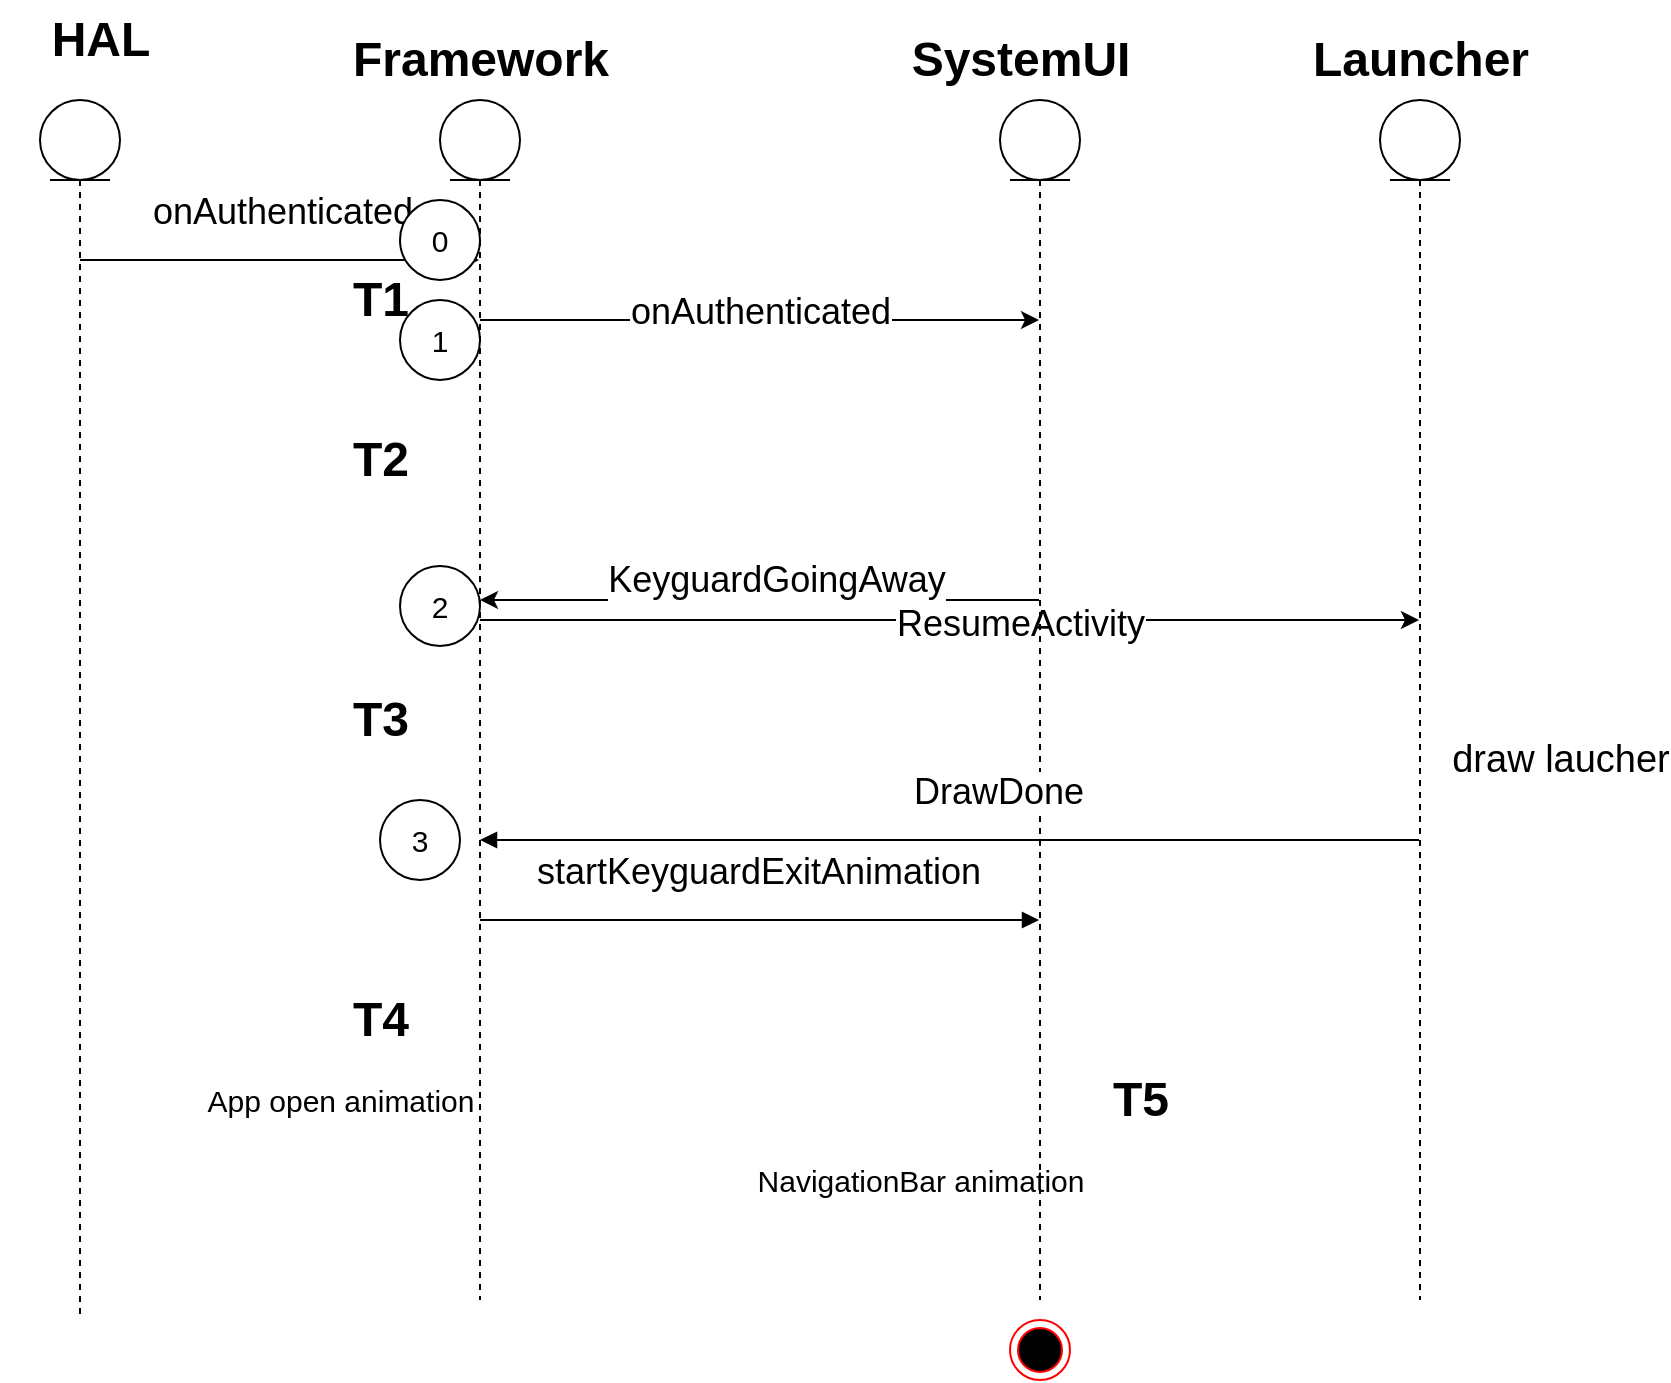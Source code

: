 <mxfile version="14.2.9" type="github">
  <diagram name="Page-1" id="e7e014a7-5840-1c2e-5031-d8a46d1fe8dd">
    <mxGraphModel dx="1157" dy="545" grid="1" gridSize="10" guides="1" tooltips="1" connect="1" arrows="1" fold="1" page="1" pageScale="1" pageWidth="1169" pageHeight="826" background="#ffffff" math="0" shadow="0">
      <root>
        <mxCell id="0" />
        <mxCell id="1" parent="0" />
        <mxCell id="w3tdlSialVUyiGjbRPjq-41" value="" style="shape=umlLifeline;participant=umlEntity;perimeter=lifelinePerimeter;whiteSpace=wrap;html=1;container=1;collapsible=0;recursiveResize=0;verticalAlign=top;spacingTop=36;outlineConnect=0;" vertex="1" parent="1">
          <mxGeometry x="160" y="160" width="40" height="610" as="geometry" />
        </mxCell>
        <mxCell id="w3tdlSialVUyiGjbRPjq-49" value="" style="edgeStyle=orthogonalEdgeStyle;rounded=0;orthogonalLoop=1;jettySize=auto;html=1;fontSize=18;" edge="1" parent="1" source="w3tdlSialVUyiGjbRPjq-43" target="w3tdlSialVUyiGjbRPjq-48">
          <mxGeometry relative="1" as="geometry">
            <Array as="points">
              <mxPoint x="440" y="270" />
              <mxPoint x="440" y="270" />
            </Array>
          </mxGeometry>
        </mxCell>
        <mxCell id="w3tdlSialVUyiGjbRPjq-50" value="onAuthenticated" style="edgeLabel;html=1;align=center;verticalAlign=middle;resizable=0;points=[];fontSize=18;" vertex="1" connectable="0" parent="w3tdlSialVUyiGjbRPjq-49">
          <mxGeometry x="0.287" y="4" relative="1" as="geometry">
            <mxPoint x="-40.5" as="offset" />
          </mxGeometry>
        </mxCell>
        <mxCell id="w3tdlSialVUyiGjbRPjq-55" value="" style="edgeStyle=orthogonalEdgeStyle;rounded=0;orthogonalLoop=1;jettySize=auto;html=1;fontSize=18;" edge="1" parent="1" source="w3tdlSialVUyiGjbRPjq-43" target="w3tdlSialVUyiGjbRPjq-54">
          <mxGeometry relative="1" as="geometry">
            <Array as="points">
              <mxPoint x="750" y="420" />
              <mxPoint x="750" y="420" />
            </Array>
          </mxGeometry>
        </mxCell>
        <mxCell id="w3tdlSialVUyiGjbRPjq-56" value="ResumeActivity" style="edgeLabel;html=1;align=center;verticalAlign=middle;resizable=0;points=[];fontSize=18;" vertex="1" connectable="0" parent="w3tdlSialVUyiGjbRPjq-55">
          <mxGeometry x="0.405" y="-2" relative="1" as="geometry">
            <mxPoint x="-60.5" as="offset" />
          </mxGeometry>
        </mxCell>
        <mxCell id="w3tdlSialVUyiGjbRPjq-43" value="" style="shape=umlLifeline;participant=umlEntity;perimeter=lifelinePerimeter;whiteSpace=wrap;html=1;container=1;collapsible=0;recursiveResize=0;verticalAlign=top;spacingTop=36;outlineConnect=0;" vertex="1" parent="1">
          <mxGeometry x="360" y="160" width="40" height="600" as="geometry" />
        </mxCell>
        <mxCell id="w3tdlSialVUyiGjbRPjq-46" value="onAuthenticated" style="html=1;verticalAlign=bottom;endArrow=block;fontSize=18;" edge="1" parent="1" source="w3tdlSialVUyiGjbRPjq-41" target="w3tdlSialVUyiGjbRPjq-43">
          <mxGeometry x="0.007" y="10" width="80" relative="1" as="geometry">
            <mxPoint x="580" y="140" as="sourcePoint" />
            <mxPoint x="430" y="380" as="targetPoint" />
            <Array as="points">
              <mxPoint x="240" y="240" />
            </Array>
            <mxPoint as="offset" />
          </mxGeometry>
        </mxCell>
        <mxCell id="w3tdlSialVUyiGjbRPjq-52" value="" style="edgeStyle=orthogonalEdgeStyle;rounded=0;orthogonalLoop=1;jettySize=auto;html=1;fontSize=18;" edge="1" parent="1" source="w3tdlSialVUyiGjbRPjq-48" target="w3tdlSialVUyiGjbRPjq-43">
          <mxGeometry relative="1" as="geometry">
            <Array as="points">
              <mxPoint x="500" y="410" />
              <mxPoint x="500" y="410" />
            </Array>
          </mxGeometry>
        </mxCell>
        <mxCell id="w3tdlSialVUyiGjbRPjq-53" value="KeyguardGoingAway&lt;br&gt;" style="edgeLabel;html=1;align=center;verticalAlign=middle;resizable=0;points=[];fontSize=18;" vertex="1" connectable="0" parent="w3tdlSialVUyiGjbRPjq-52">
          <mxGeometry x="-0.231" y="-1" relative="1" as="geometry">
            <mxPoint x="-24.17" y="-9.07" as="offset" />
          </mxGeometry>
        </mxCell>
        <mxCell id="w3tdlSialVUyiGjbRPjq-48" value="" style="shape=umlLifeline;participant=umlEntity;perimeter=lifelinePerimeter;whiteSpace=wrap;html=1;container=1;collapsible=0;recursiveResize=0;verticalAlign=top;spacingTop=36;outlineConnect=0;" vertex="1" parent="1">
          <mxGeometry x="640" y="160" width="40" height="600" as="geometry" />
        </mxCell>
        <mxCell id="w3tdlSialVUyiGjbRPjq-54" value="" style="shape=umlLifeline;participant=umlEntity;perimeter=lifelinePerimeter;whiteSpace=wrap;html=1;container=1;collapsible=0;recursiveResize=0;verticalAlign=top;spacingTop=36;outlineConnect=0;" vertex="1" parent="1">
          <mxGeometry x="830" y="160" width="40" height="600" as="geometry" />
        </mxCell>
        <mxCell id="w3tdlSialVUyiGjbRPjq-58" value="DrawDone&lt;br&gt;" style="html=1;verticalAlign=bottom;endArrow=block;fontSize=18;" edge="1" parent="1" source="w3tdlSialVUyiGjbRPjq-54" target="w3tdlSialVUyiGjbRPjq-43">
          <mxGeometry x="-0.102" y="-10" width="80" relative="1" as="geometry">
            <mxPoint x="780" y="530" as="sourcePoint" />
            <mxPoint x="860" y="530" as="targetPoint" />
            <Array as="points">
              <mxPoint x="720" y="530" />
            </Array>
            <mxPoint as="offset" />
          </mxGeometry>
        </mxCell>
        <mxCell id="w3tdlSialVUyiGjbRPjq-60" value="startKeyguardExitAnimation" style="html=1;verticalAlign=bottom;endArrow=block;fontSize=18;" edge="1" parent="1" source="w3tdlSialVUyiGjbRPjq-43" target="w3tdlSialVUyiGjbRPjq-48">
          <mxGeometry x="0.002" y="10" width="80" relative="1" as="geometry">
            <mxPoint x="380" y="590" as="sourcePoint" />
            <mxPoint x="460" y="590" as="targetPoint" />
            <Array as="points">
              <mxPoint x="410" y="570" />
            </Array>
            <mxPoint x="-1" as="offset" />
          </mxGeometry>
        </mxCell>
        <mxCell id="w3tdlSialVUyiGjbRPjq-64" value="" style="ellipse;html=1;shape=endState;fillColor=#000000;strokeColor=#ff0000;fontSize=18;" vertex="1" parent="1">
          <mxGeometry x="645" y="770" width="30" height="30" as="geometry" />
        </mxCell>
        <mxCell id="w3tdlSialVUyiGjbRPjq-65" value="HAL" style="text;strokeColor=none;fillColor=none;html=1;fontSize=24;fontStyle=1;verticalAlign=middle;align=center;" vertex="1" parent="1">
          <mxGeometry x="140" y="110" width="100" height="40" as="geometry" />
        </mxCell>
        <mxCell id="w3tdlSialVUyiGjbRPjq-66" value="Framework&lt;br&gt;" style="text;strokeColor=none;fillColor=none;html=1;fontSize=24;fontStyle=1;verticalAlign=middle;align=center;" vertex="1" parent="1">
          <mxGeometry x="330" y="120" width="100" height="40" as="geometry" />
        </mxCell>
        <mxCell id="w3tdlSialVUyiGjbRPjq-67" value="SystemUI" style="text;strokeColor=none;fillColor=none;html=1;fontSize=24;fontStyle=1;verticalAlign=middle;align=center;" vertex="1" parent="1">
          <mxGeometry x="600" y="120" width="100" height="40" as="geometry" />
        </mxCell>
        <mxCell id="w3tdlSialVUyiGjbRPjq-68" value="Launcher&lt;br&gt;" style="text;strokeColor=none;fillColor=none;html=1;fontSize=24;fontStyle=1;verticalAlign=middle;align=center;" vertex="1" parent="1">
          <mxGeometry x="800" y="120" width="100" height="40" as="geometry" />
        </mxCell>
        <mxCell id="w3tdlSialVUyiGjbRPjq-69" value="draw laucher&lt;br style=&quot;font-size: 19px;&quot;&gt;" style="text;strokeColor=none;fillColor=none;html=1;fontSize=19;fontStyle=0;verticalAlign=middle;align=center;" vertex="1" parent="1">
          <mxGeometry x="870" y="470" width="100" height="40" as="geometry" />
        </mxCell>
        <mxCell id="w3tdlSialVUyiGjbRPjq-71" value="App open animation&lt;br style=&quot;font-size: 15px;&quot;&gt;" style="text;strokeColor=none;fillColor=none;html=1;fontSize=15;fontStyle=0;verticalAlign=middle;align=center;" vertex="1" parent="1">
          <mxGeometry x="260" y="640" width="100" height="40" as="geometry" />
        </mxCell>
        <mxCell id="w3tdlSialVUyiGjbRPjq-73" value="1" style="ellipse;whiteSpace=wrap;html=1;aspect=fixed;fontSize=15;" vertex="1" parent="1">
          <mxGeometry x="340" y="260" width="40" height="40" as="geometry" />
        </mxCell>
        <mxCell id="w3tdlSialVUyiGjbRPjq-74" value="2" style="ellipse;whiteSpace=wrap;html=1;aspect=fixed;fontSize=15;" vertex="1" parent="1">
          <mxGeometry x="340" y="393" width="40" height="40" as="geometry" />
        </mxCell>
        <mxCell id="w3tdlSialVUyiGjbRPjq-76" value="3" style="ellipse;whiteSpace=wrap;html=1;aspect=fixed;fontSize=15;" vertex="1" parent="1">
          <mxGeometry x="330" y="510" width="40" height="40" as="geometry" />
        </mxCell>
        <mxCell id="w3tdlSialVUyiGjbRPjq-79" value="0" style="ellipse;whiteSpace=wrap;html=1;aspect=fixed;fontSize=15;" vertex="1" parent="1">
          <mxGeometry x="340" y="210" width="40" height="40" as="geometry" />
        </mxCell>
        <mxCell id="w3tdlSialVUyiGjbRPjq-80" value="T1" style="text;strokeColor=none;fillColor=none;html=1;fontSize=24;fontStyle=1;verticalAlign=middle;align=center;" vertex="1" parent="1">
          <mxGeometry x="280" y="240" width="100" height="40" as="geometry" />
        </mxCell>
        <mxCell id="w3tdlSialVUyiGjbRPjq-81" value="T2" style="text;strokeColor=none;fillColor=none;html=1;fontSize=24;fontStyle=1;verticalAlign=middle;align=center;" vertex="1" parent="1">
          <mxGeometry x="280" y="320" width="100" height="40" as="geometry" />
        </mxCell>
        <mxCell id="w3tdlSialVUyiGjbRPjq-82" value="T3" style="text;strokeColor=none;fillColor=none;html=1;fontSize=24;fontStyle=1;verticalAlign=middle;align=center;" vertex="1" parent="1">
          <mxGeometry x="280" y="450" width="100" height="40" as="geometry" />
        </mxCell>
        <mxCell id="w3tdlSialVUyiGjbRPjq-83" value="T4" style="text;strokeColor=none;fillColor=none;html=1;fontSize=24;fontStyle=1;verticalAlign=middle;align=center;" vertex="1" parent="1">
          <mxGeometry x="280" y="600" width="100" height="40" as="geometry" />
        </mxCell>
        <mxCell id="w3tdlSialVUyiGjbRPjq-84" value="T5" style="text;strokeColor=none;fillColor=none;html=1;fontSize=24;fontStyle=1;verticalAlign=middle;align=center;" vertex="1" parent="1">
          <mxGeometry x="660" y="640" width="100" height="40" as="geometry" />
        </mxCell>
        <mxCell id="w3tdlSialVUyiGjbRPjq-85" value="NavigationBar animation" style="text;strokeColor=none;fillColor=none;html=1;fontSize=15;fontStyle=0;verticalAlign=middle;align=center;" vertex="1" parent="1">
          <mxGeometry x="550" y="680" width="100" height="40" as="geometry" />
        </mxCell>
      </root>
    </mxGraphModel>
  </diagram>
</mxfile>
